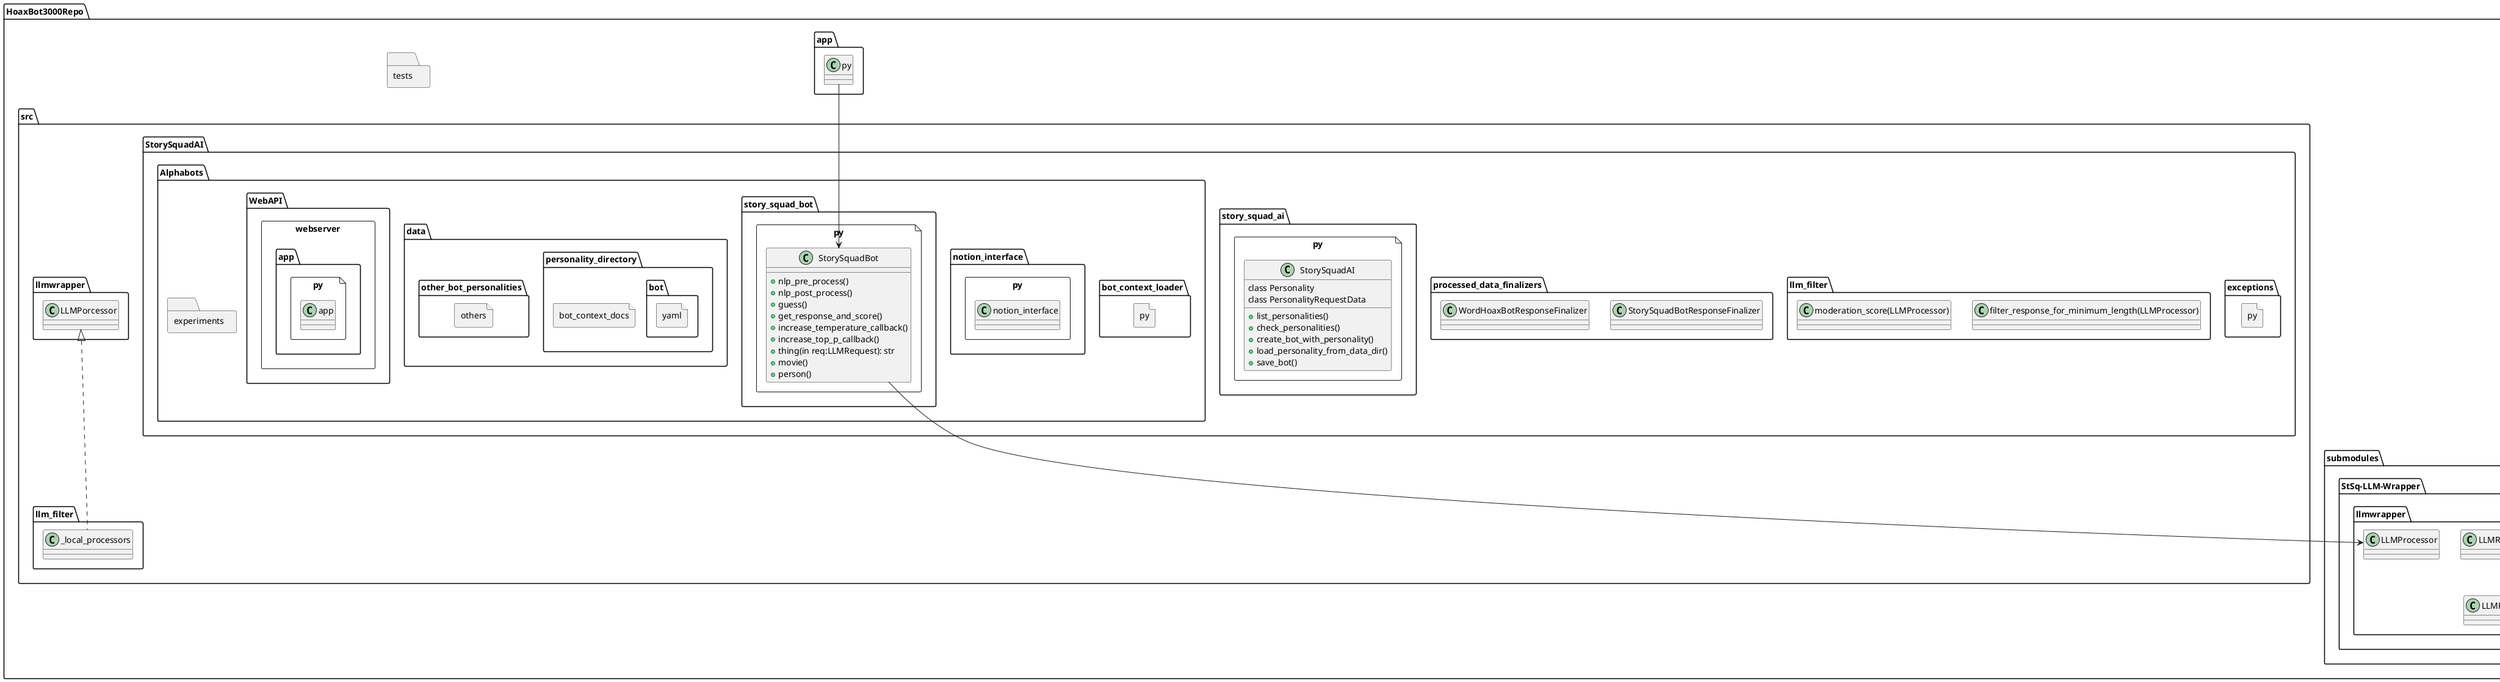 @startuml
allow_mixing

folder HoaxBot3000Repo{

    folder submodules{
        folder StSq-LLM-Wrapper{
            package llmwrapper{
                class LLMResponse
                class LLMDefaults
                class OpenaiLLMDefaults
                class LLMRequest
                class OpenaiKWArgs
                class LLMProcessor
                class LLMWrapper
            }
        }
    }

    folder tests{
    }

    folder src{
        package StorySquadAI{
        file exceptions.py{
        }
        package llm_filter{
            class filter_response_for_minimum_length(LLMProcessor)
            class moderation_score(LLMProcessor)

        }

        package processed_data_finalizers{
            class StorySquadBotResponseFinalizer
            class WordHoaxBotResponseFinalizer
        }
        file story_squad_ai.py{
            class StorySquadAI{
                    +list_personalities()
                    +check_personalities()
                    +create_bot_with_personality()
                    +load_personality_from_data_dir()
                    +save_bot()
                    class Personality
                    class PersonalityRequestData
                }
        }
            folder Alphabots{
                file bot_context_loader.py{
                }

                rectangle notion_interface.py{
                    class notion_interface
                }

                file story_squad_bot.py{
                        class StorySquadBot{
                            +nlp_pre_process()
                            +nlp_post_process()
                            +guess()
                            +get_response_and_score()
                            +increase_temperature_callback()
                            +increase_top_p_callback()
                            +thing(in req:LLMRequest): str
                            +movie()
                            +person()
                        }
                        StorySquadBot --> LLMProcessor




            }

            folder data{
                        folder personality_directory {
                        file bot.yaml{
                        }
                        file bot_context_docs
                        }
                        folder other_bot_personalities{
                        file others
                        }

            }

            folder experiments{
            }

            folder WebAPI{
                rectangle webserver{
                file app.py {
                    class app{
                        }
                    }
                }
            }

        }
    }
            llmwrapper.LLMPorcessor <|.. llm_filter._local_processors

}


app.py --> StorySquadBot
'PersonalityRequestData<--personality_directory
'PersonalityRequestData<--bot_context_docs
'webserver <--> StorySquadAI
'StorySquadAI.Personality -- StorySquadBot
'StorySquadBot -- StorySquadAI
'PersonalityRequestData -- StorySquadAI
'notion_interface --> bot.yaml

@enduml

